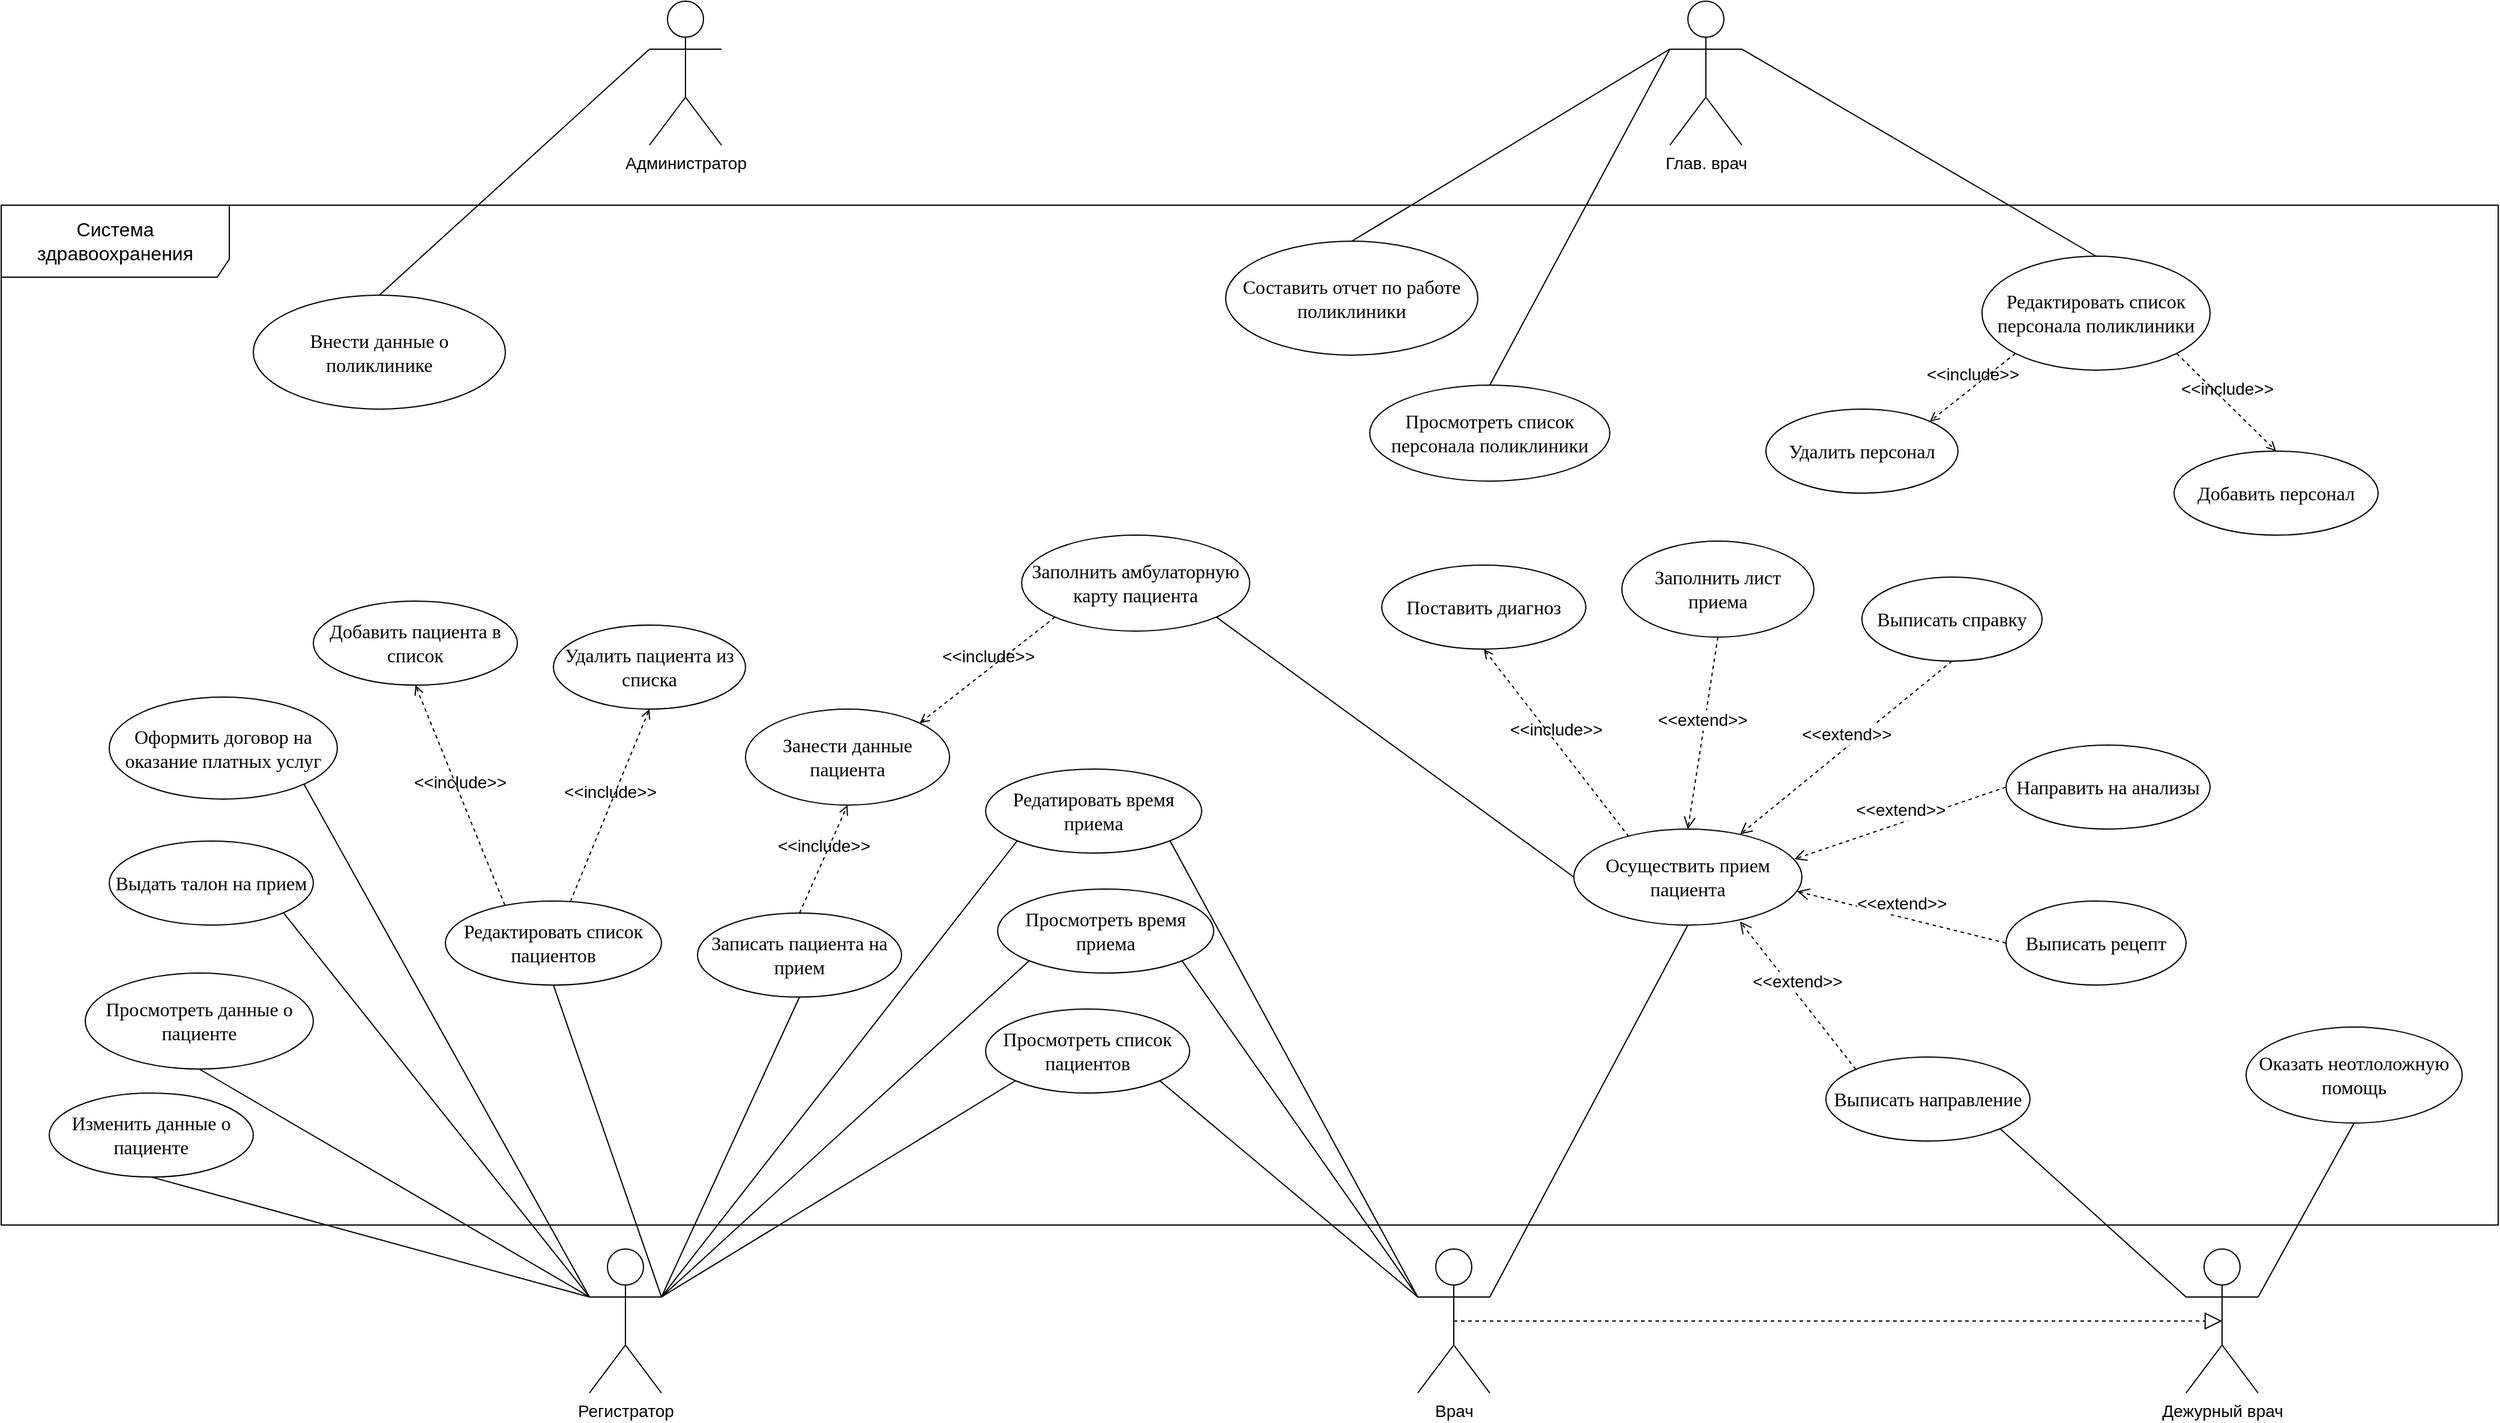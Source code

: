 <mxfile version="20.5.3" type="device"><diagram id="fCISR70hszBS3rhLXuJy" name="Страница 1"><mxGraphModel dx="1038" dy="571" grid="1" gridSize="10" guides="1" tooltips="1" connect="1" arrows="1" fold="1" page="1" pageScale="1" pageWidth="3300" pageHeight="2339" math="0" shadow="0"><root><mxCell id="0"/><mxCell id="1" parent="0"/><mxCell id="QVI2szABKNfoJYc9uH2q-1" value="&lt;font style=&quot;font-size: 16px;&quot;&gt;Система здравоохранения&lt;/font&gt;" style="shape=umlFrame;whiteSpace=wrap;html=1;width=190;height=60;" parent="1" vertex="1"><mxGeometry x="360" y="650" width="2080" height="850" as="geometry"/></mxCell><mxCell id="QVI2szABKNfoJYc9uH2q-2" value="&lt;font style=&quot;font-size: 14px;&quot;&gt;Врач&lt;/font&gt;" style="shape=umlActor;verticalLabelPosition=bottom;verticalAlign=top;html=1;" parent="1" vertex="1"><mxGeometry x="1540" y="1520" width="60" height="120" as="geometry"/></mxCell><mxCell id="QVI2szABKNfoJYc9uH2q-4" value="&lt;font style=&quot;font-size: 14px;&quot;&gt;Регистратор&lt;/font&gt;" style="shape=umlActor;verticalLabelPosition=bottom;verticalAlign=top;html=1;" parent="1" vertex="1"><mxGeometry x="850" y="1520" width="60" height="120" as="geometry"/></mxCell><mxCell id="QVI2szABKNfoJYc9uH2q-5" value="&lt;font style=&quot;font-size: 16px;&quot; face=&quot;Times New Roman&quot;&gt;Заполнить лист приема&lt;/font&gt;" style="ellipse;whiteSpace=wrap;html=1;" parent="1" vertex="1"><mxGeometry x="1710" y="930" width="160" height="80" as="geometry"/></mxCell><mxCell id="QVI2szABKNfoJYc9uH2q-6" value="&lt;p&gt;&lt;font style=&quot;font-size: 16px;&quot; face=&quot;Times New Roman&quot;&gt;Выписать рецепт&lt;/font&gt;&lt;/p&gt;" style="ellipse;whiteSpace=wrap;html=1;" parent="1" vertex="1"><mxGeometry x="2030" y="1230" width="150" height="70" as="geometry"/></mxCell><mxCell id="bnjHtHv3XfLoCZb_FFkA-1" value="&lt;font style=&quot;font-size: 16px;&quot; face=&quot;Times New Roman&quot;&gt;Выписать справку&lt;/font&gt;" style="ellipse;whiteSpace=wrap;html=1;" parent="1" vertex="1"><mxGeometry x="1910" y="960" width="150" height="70" as="geometry"/></mxCell><mxCell id="bnjHtHv3XfLoCZb_FFkA-2" value="&lt;font face=&quot;Times New Roman&quot; style=&quot;font-size: 16px;&quot;&gt;Заполнить амбулаторную карту пациента&lt;/font&gt;" style="ellipse;whiteSpace=wrap;html=1;" parent="1" vertex="1"><mxGeometry x="1210" y="925" width="190" height="80" as="geometry"/></mxCell><mxCell id="bnjHtHv3XfLoCZb_FFkA-6" value="" style="endArrow=none;html=1;rounded=0;entryX=1;entryY=1;entryDx=0;entryDy=0;exitX=0;exitY=0.5;exitDx=0;exitDy=0;" parent="1" source="bnjHtHv3XfLoCZb_FFkA-47" target="bnjHtHv3XfLoCZb_FFkA-2" edge="1"><mxGeometry width="50" height="50" relative="1" as="geometry"><mxPoint x="1310" y="1430" as="sourcePoint"/><mxPoint x="1360" y="1380" as="targetPoint"/></mxGeometry></mxCell><mxCell id="bnjHtHv3XfLoCZb_FFkA-7" value="&lt;font face=&quot;Times New Roman&quot; style=&quot;font-size: 16px;&quot;&gt;Записать пациента на прием&lt;/font&gt;" style="ellipse;whiteSpace=wrap;html=1;" parent="1" vertex="1"><mxGeometry x="940" y="1240" width="170" height="70" as="geometry"/></mxCell><mxCell id="bnjHtHv3XfLoCZb_FFkA-8" value="" style="endArrow=none;html=1;rounded=0;exitX=0.5;exitY=1;exitDx=0;exitDy=0;entryX=1;entryY=0.333;entryDx=0;entryDy=0;entryPerimeter=0;" parent="1" source="bnjHtHv3XfLoCZb_FFkA-7" target="QVI2szABKNfoJYc9uH2q-4" edge="1"><mxGeometry width="50" height="50" relative="1" as="geometry"><mxPoint x="1080" y="1380" as="sourcePoint"/><mxPoint x="1130" y="1330" as="targetPoint"/></mxGeometry></mxCell><mxCell id="bnjHtHv3XfLoCZb_FFkA-9" value="&lt;font face=&quot;Times New Roman&quot; style=&quot;font-size: 16px;&quot;&gt;Занести данные пациента&lt;/font&gt;" style="ellipse;whiteSpace=wrap;html=1;" parent="1" vertex="1"><mxGeometry x="980" y="1070" width="170" height="80" as="geometry"/></mxCell><mxCell id="bnjHtHv3XfLoCZb_FFkA-10" value="&lt;font style=&quot;font-size: 14px;&quot;&gt;&amp;lt;&amp;lt;include&amp;gt;&amp;gt;&lt;/font&gt;" style="html=1;verticalAlign=bottom;labelBackgroundColor=none;endArrow=open;endFill=0;dashed=1;rounded=0;exitX=0.5;exitY=0;exitDx=0;exitDy=0;entryX=0.5;entryY=1;entryDx=0;entryDy=0;" parent="1" source="bnjHtHv3XfLoCZb_FFkA-7" target="bnjHtHv3XfLoCZb_FFkA-9" edge="1"><mxGeometry width="160" relative="1" as="geometry"><mxPoint x="1030" y="1230" as="sourcePoint"/><mxPoint x="1190" y="1230" as="targetPoint"/></mxGeometry></mxCell><mxCell id="bnjHtHv3XfLoCZb_FFkA-11" value="&lt;font style=&quot;font-size: 14px;&quot;&gt;&amp;lt;&amp;lt;include&amp;gt;&amp;gt;&lt;/font&gt;" style="html=1;verticalAlign=bottom;labelBackgroundColor=none;endArrow=open;endFill=0;dashed=1;rounded=0;exitX=0;exitY=1;exitDx=0;exitDy=0;entryX=1;entryY=0;entryDx=0;entryDy=0;" parent="1" source="bnjHtHv3XfLoCZb_FFkA-2" target="bnjHtHv3XfLoCZb_FFkA-9" edge="1"><mxGeometry width="160" relative="1" as="geometry"><mxPoint x="895" y="1370" as="sourcePoint"/><mxPoint x="954.896" y="1198.284" as="targetPoint"/></mxGeometry></mxCell><mxCell id="bnjHtHv3XfLoCZb_FFkA-12" value="&lt;font style=&quot;font-size: 16px;&quot; face=&quot;Times New Roman&quot;&gt;Изменить данные о пациенте&lt;/font&gt;" style="ellipse;whiteSpace=wrap;html=1;fontSize=14;" parent="1" vertex="1"><mxGeometry x="400" y="1390" width="170" height="70" as="geometry"/></mxCell><mxCell id="bnjHtHv3XfLoCZb_FFkA-13" value="&lt;font style=&quot;font-size: 16px;&quot; face=&quot;Times New Roman&quot;&gt;Просмотреть данные о пациенте&lt;/font&gt;" style="ellipse;whiteSpace=wrap;html=1;fontSize=14;" parent="1" vertex="1"><mxGeometry x="430" y="1290" width="190" height="80" as="geometry"/></mxCell><mxCell id="bnjHtHv3XfLoCZb_FFkA-14" value="" style="endArrow=none;html=1;rounded=0;fontSize=14;entryX=0.5;entryY=1;entryDx=0;entryDy=0;exitX=0;exitY=0.333;exitDx=0;exitDy=0;exitPerimeter=0;" parent="1" source="QVI2szABKNfoJYc9uH2q-4" target="bnjHtHv3XfLoCZb_FFkA-12" edge="1"><mxGeometry width="50" height="50" relative="1" as="geometry"><mxPoint x="990" y="1510" as="sourcePoint"/><mxPoint x="1040" y="1460" as="targetPoint"/></mxGeometry></mxCell><mxCell id="bnjHtHv3XfLoCZb_FFkA-15" value="" style="endArrow=none;html=1;rounded=0;fontSize=14;exitX=0.5;exitY=1;exitDx=0;exitDy=0;entryX=0;entryY=0.333;entryDx=0;entryDy=0;entryPerimeter=0;" parent="1" source="bnjHtHv3XfLoCZb_FFkA-13" target="QVI2szABKNfoJYc9uH2q-4" edge="1"><mxGeometry width="50" height="50" relative="1" as="geometry"><mxPoint x="990" y="1390" as="sourcePoint"/><mxPoint x="1040" y="1340" as="targetPoint"/></mxGeometry></mxCell><mxCell id="bnjHtHv3XfLoCZb_FFkA-16" value="&lt;font style=&quot;font-size: 16px;&quot; face=&quot;Times New Roman&quot;&gt;Выдать талон на прием&lt;/font&gt;" style="ellipse;whiteSpace=wrap;html=1;fontSize=14;" parent="1" vertex="1"><mxGeometry x="450" y="1180" width="170" height="70" as="geometry"/></mxCell><mxCell id="bnjHtHv3XfLoCZb_FFkA-17" value="" style="endArrow=none;html=1;rounded=0;fontSize=14;entryX=1;entryY=1;entryDx=0;entryDy=0;exitX=0;exitY=0.333;exitDx=0;exitDy=0;exitPerimeter=0;" parent="1" source="QVI2szABKNfoJYc9uH2q-4" target="bnjHtHv3XfLoCZb_FFkA-16" edge="1"><mxGeometry width="50" height="50" relative="1" as="geometry"><mxPoint x="1160" y="1500" as="sourcePoint"/><mxPoint x="1210" y="1450" as="targetPoint"/></mxGeometry></mxCell><mxCell id="bnjHtHv3XfLoCZb_FFkA-18" value="&lt;font style=&quot;font-size: 14px;&quot;&gt;Глав. врач&lt;/font&gt;" style="shape=umlActor;verticalLabelPosition=bottom;verticalAlign=top;html=1;" parent="1" vertex="1"><mxGeometry x="1750" y="480" width="60" height="120" as="geometry"/></mxCell><mxCell id="bnjHtHv3XfLoCZb_FFkA-19" value="&lt;font style=&quot;font-size: 16px;&quot; face=&quot;Times New Roman&quot;&gt;Просмотреть список пациентов&lt;/font&gt;" style="ellipse;whiteSpace=wrap;html=1;fontSize=14;" parent="1" vertex="1"><mxGeometry x="1180" y="1320" width="170" height="70" as="geometry"/></mxCell><mxCell id="bnjHtHv3XfLoCZb_FFkA-20" value="" style="endArrow=none;html=1;rounded=0;fontSize=14;entryX=0;entryY=1;entryDx=0;entryDy=0;exitX=1;exitY=0.333;exitDx=0;exitDy=0;exitPerimeter=0;" parent="1" source="QVI2szABKNfoJYc9uH2q-4" target="bnjHtHv3XfLoCZb_FFkA-19" edge="1"><mxGeometry width="50" height="50" relative="1" as="geometry"><mxPoint x="920" y="1340" as="sourcePoint"/><mxPoint x="970" y="1290" as="targetPoint"/></mxGeometry></mxCell><mxCell id="bnjHtHv3XfLoCZb_FFkA-22" value="&lt;font style=&quot;font-size: 16px;&quot; face=&quot;Times New Roman&quot;&gt;Редактировать список пациентов&lt;/font&gt;" style="ellipse;whiteSpace=wrap;html=1;fontSize=14;" parent="1" vertex="1"><mxGeometry x="730" y="1230" width="180" height="70" as="geometry"/></mxCell><mxCell id="bnjHtHv3XfLoCZb_FFkA-24" value="" style="endArrow=none;html=1;rounded=0;fontSize=14;entryX=0.5;entryY=1;entryDx=0;entryDy=0;exitX=1;exitY=0.333;exitDx=0;exitDy=0;exitPerimeter=0;" parent="1" source="QVI2szABKNfoJYc9uH2q-4" target="bnjHtHv3XfLoCZb_FFkA-22" edge="1"><mxGeometry width="50" height="50" relative="1" as="geometry"><mxPoint x="1330" y="1190" as="sourcePoint"/><mxPoint x="1380" y="1140" as="targetPoint"/></mxGeometry></mxCell><mxCell id="bnjHtHv3XfLoCZb_FFkA-25" value="&lt;font style=&quot;font-size: 16px;&quot; face=&quot;Times New Roman&quot;&gt;Добавить пациента в список&lt;/font&gt;" style="ellipse;whiteSpace=wrap;html=1;fontSize=14;" parent="1" vertex="1"><mxGeometry x="620" y="980" width="170" height="70" as="geometry"/></mxCell><mxCell id="bnjHtHv3XfLoCZb_FFkA-26" value="&lt;font style=&quot;font-size: 16px;&quot; face=&quot;Times New Roman&quot;&gt;Удалить пациента из списка&lt;/font&gt;" style="ellipse;whiteSpace=wrap;html=1;fontSize=14;" parent="1" vertex="1"><mxGeometry x="820" y="1000" width="160" height="70" as="geometry"/></mxCell><mxCell id="bnjHtHv3XfLoCZb_FFkA-27" value="&lt;font style=&quot;font-size: 14px;&quot;&gt;&amp;lt;&amp;lt;include&amp;gt;&amp;gt;&lt;/font&gt;" style="html=1;verticalAlign=bottom;labelBackgroundColor=none;endArrow=open;endFill=0;dashed=1;rounded=0;exitX=0.275;exitY=0.048;exitDx=0;exitDy=0;entryX=0.5;entryY=1;entryDx=0;entryDy=0;exitPerimeter=0;" parent="1" source="bnjHtHv3XfLoCZb_FFkA-22" target="bnjHtHv3XfLoCZb_FFkA-25" edge="1"><mxGeometry width="160" relative="1" as="geometry"><mxPoint x="1020" y="1110.0" as="sourcePoint"/><mxPoint x="920" y="1000" as="targetPoint"/></mxGeometry></mxCell><mxCell id="bnjHtHv3XfLoCZb_FFkA-28" value="&lt;font style=&quot;font-size: 14px;&quot;&gt;&amp;lt;&amp;lt;include&amp;gt;&amp;gt;&lt;/font&gt;" style="html=1;verticalAlign=bottom;labelBackgroundColor=none;endArrow=open;endFill=0;dashed=1;rounded=0;entryX=0.5;entryY=1;entryDx=0;entryDy=0;" parent="1" source="bnjHtHv3XfLoCZb_FFkA-22" target="bnjHtHv3XfLoCZb_FFkA-26" edge="1"><mxGeometry width="160" relative="1" as="geometry"><mxPoint x="1160" y="1120.0" as="sourcePoint"/><mxPoint x="1060" y="1010" as="targetPoint"/></mxGeometry></mxCell><mxCell id="bnjHtHv3XfLoCZb_FFkA-29" value="&lt;font style=&quot;font-size: 14px;&quot;&gt;Дежурный врач&lt;/font&gt;" style="shape=umlActor;verticalLabelPosition=bottom;verticalAlign=top;html=1;" parent="1" vertex="1"><mxGeometry x="2180" y="1520" width="60" height="120" as="geometry"/></mxCell><mxCell id="bnjHtHv3XfLoCZb_FFkA-30" value="" style="endArrow=block;dashed=1;endFill=0;endSize=12;html=1;rounded=0;fontSize=14;exitX=0.5;exitY=0.5;exitDx=0;exitDy=0;exitPerimeter=0;entryX=0.5;entryY=0.5;entryDx=0;entryDy=0;entryPerimeter=0;" parent="1" source="QVI2szABKNfoJYc9uH2q-2" target="bnjHtHv3XfLoCZb_FFkA-29" edge="1"><mxGeometry width="160" relative="1" as="geometry"><mxPoint x="2140" y="1630" as="sourcePoint"/><mxPoint x="2300" y="1630" as="targetPoint"/></mxGeometry></mxCell><mxCell id="bnjHtHv3XfLoCZb_FFkA-31" value="" style="endArrow=none;html=1;rounded=0;fontSize=14;entryX=0;entryY=0.333;entryDx=0;entryDy=0;entryPerimeter=0;exitX=1;exitY=1;exitDx=0;exitDy=0;" parent="1" source="bnjHtHv3XfLoCZb_FFkA-19" target="QVI2szABKNfoJYc9uH2q-2" edge="1"><mxGeometry width="50" height="50" relative="1" as="geometry"><mxPoint x="1514.956" y="1429.809" as="sourcePoint"/><mxPoint x="1710" y="1570" as="targetPoint"/></mxGeometry></mxCell><mxCell id="bnjHtHv3XfLoCZb_FFkA-33" value="&lt;font style=&quot;font-size: 16px;&quot; face=&quot;Times New Roman&quot;&gt;Просмотреть время приема&lt;/font&gt;" style="ellipse;whiteSpace=wrap;html=1;fontSize=14;" parent="1" vertex="1"><mxGeometry x="1190" y="1220" width="180" height="70" as="geometry"/></mxCell><mxCell id="bnjHtHv3XfLoCZb_FFkA-34" value="" style="endArrow=none;html=1;rounded=0;fontSize=14;entryX=1;entryY=1;entryDx=0;entryDy=0;exitX=0;exitY=0.333;exitDx=0;exitDy=0;exitPerimeter=0;" parent="1" source="QVI2szABKNfoJYc9uH2q-2" target="bnjHtHv3XfLoCZb_FFkA-33" edge="1"><mxGeometry width="50" height="50" relative="1" as="geometry"><mxPoint x="1750" y="1430" as="sourcePoint"/><mxPoint x="1523.786" y="1319.692" as="targetPoint"/></mxGeometry></mxCell><mxCell id="bnjHtHv3XfLoCZb_FFkA-35" value="" style="endArrow=none;html=1;rounded=0;fontSize=14;entryX=0;entryY=1;entryDx=0;entryDy=0;exitX=1;exitY=0.333;exitDx=0;exitDy=0;exitPerimeter=0;" parent="1" source="QVI2szABKNfoJYc9uH2q-4" target="bnjHtHv3XfLoCZb_FFkA-33" edge="1"><mxGeometry width="50" height="50" relative="1" as="geometry"><mxPoint x="1020" y="1570" as="sourcePoint"/><mxPoint x="1470" y="1340" as="targetPoint"/></mxGeometry></mxCell><mxCell id="bnjHtHv3XfLoCZb_FFkA-36" value="" style="endArrow=none;html=1;rounded=0;fontSize=14;entryX=0;entryY=0.333;entryDx=0;entryDy=0;entryPerimeter=0;exitX=1;exitY=1;exitDx=0;exitDy=0;" parent="1" source="bnjHtHv3XfLoCZb_FFkA-37" target="QVI2szABKNfoJYc9uH2q-2" edge="1"><mxGeometry width="50" height="50" relative="1" as="geometry"><mxPoint x="1700" y="1390" as="sourcePoint"/><mxPoint x="1750" y="1340" as="targetPoint"/></mxGeometry></mxCell><mxCell id="bnjHtHv3XfLoCZb_FFkA-37" value="&lt;font style=&quot;font-size: 16px;&quot; face=&quot;Times New Roman&quot;&gt;Редатировать время приема&lt;/font&gt;" style="ellipse;whiteSpace=wrap;html=1;fontSize=14;" parent="1" vertex="1"><mxGeometry x="1180" y="1120" width="180" height="70" as="geometry"/></mxCell><mxCell id="bnjHtHv3XfLoCZb_FFkA-38" value="" style="endArrow=none;html=1;rounded=0;fontSize=14;entryX=0;entryY=1;entryDx=0;entryDy=0;exitX=1;exitY=0.333;exitDx=0;exitDy=0;exitPerimeter=0;" parent="1" source="QVI2szABKNfoJYc9uH2q-4" target="bnjHtHv3XfLoCZb_FFkA-37" edge="1"><mxGeometry width="50" height="50" relative="1" as="geometry"><mxPoint x="1340" y="1360" as="sourcePoint"/><mxPoint x="1390" y="1320" as="targetPoint"/></mxGeometry></mxCell><mxCell id="bnjHtHv3XfLoCZb_FFkA-39" value="&lt;font style=&quot;font-size: 16px;&quot; face=&quot;Times New Roman&quot;&gt;Оформить договор на оказание платных услуг&lt;/font&gt;" style="ellipse;whiteSpace=wrap;html=1;fontSize=14;" parent="1" vertex="1"><mxGeometry x="450" y="1060" width="190" height="85" as="geometry"/></mxCell><mxCell id="bnjHtHv3XfLoCZb_FFkA-40" value="" style="endArrow=none;html=1;rounded=0;fontSize=14;entryX=1;entryY=1;entryDx=0;entryDy=0;exitX=0;exitY=0.333;exitDx=0;exitDy=0;exitPerimeter=0;" parent="1" source="QVI2szABKNfoJYc9uH2q-4" target="bnjHtHv3XfLoCZb_FFkA-39" edge="1"><mxGeometry width="50" height="50" relative="1" as="geometry"><mxPoint x="1000" y="1410" as="sourcePoint"/><mxPoint x="1050" y="1360" as="targetPoint"/></mxGeometry></mxCell><mxCell id="bnjHtHv3XfLoCZb_FFkA-41" value="&lt;font style=&quot;font-size: 16px;&quot; face=&quot;Times New Roman&quot;&gt;Оказать неотлоложную помощь&lt;/font&gt;" style="ellipse;whiteSpace=wrap;html=1;fontSize=14;" parent="1" vertex="1"><mxGeometry x="2230" y="1335" width="180" height="80" as="geometry"/></mxCell><mxCell id="bnjHtHv3XfLoCZb_FFkA-42" value="" style="endArrow=none;html=1;rounded=0;fontSize=14;entryX=0.5;entryY=1;entryDx=0;entryDy=0;exitX=1;exitY=0.333;exitDx=0;exitDy=0;exitPerimeter=0;" parent="1" source="bnjHtHv3XfLoCZb_FFkA-29" target="bnjHtHv3XfLoCZb_FFkA-41" edge="1"><mxGeometry width="50" height="50" relative="1" as="geometry"><mxPoint x="2400" y="1330" as="sourcePoint"/><mxPoint x="2450" y="1280" as="targetPoint"/></mxGeometry></mxCell><mxCell id="bnjHtHv3XfLoCZb_FFkA-43" value="&lt;font face=&quot;Times New Roman&quot; style=&quot;font-size: 16px;&quot;&gt;Выписать направление&lt;/font&gt;" style="ellipse;whiteSpace=wrap;html=1;fontSize=14;" parent="1" vertex="1"><mxGeometry x="1880" y="1360" width="170" height="70" as="geometry"/></mxCell><mxCell id="bnjHtHv3XfLoCZb_FFkA-45" value="" style="endArrow=none;html=1;rounded=0;fontSize=14;entryX=1;entryY=1;entryDx=0;entryDy=0;exitX=0;exitY=0.333;exitDx=0;exitDy=0;exitPerimeter=0;" parent="1" source="bnjHtHv3XfLoCZb_FFkA-29" target="bnjHtHv3XfLoCZb_FFkA-43" edge="1"><mxGeometry width="50" height="50" relative="1" as="geometry"><mxPoint x="2010" y="1290" as="sourcePoint"/><mxPoint x="2245" y="1385" as="targetPoint"/></mxGeometry></mxCell><mxCell id="bnjHtHv3XfLoCZb_FFkA-47" value="&lt;font style=&quot;font-size: 16px;&quot; face=&quot;Times New Roman&quot;&gt;Осуществить прием пациента&lt;/font&gt;" style="ellipse;whiteSpace=wrap;html=1;fontSize=14;" parent="1" vertex="1"><mxGeometry x="1670" y="1170" width="190" height="80" as="geometry"/></mxCell><mxCell id="bnjHtHv3XfLoCZb_FFkA-48" value="" style="endArrow=none;html=1;rounded=0;fontSize=14;entryX=0.5;entryY=1;entryDx=0;entryDy=0;exitX=1;exitY=0.333;exitDx=0;exitDy=0;exitPerimeter=0;" parent="1" source="QVI2szABKNfoJYc9uH2q-2" target="bnjHtHv3XfLoCZb_FFkA-47" edge="1"><mxGeometry width="50" height="50" relative="1" as="geometry"><mxPoint x="1840" y="1420" as="sourcePoint"/><mxPoint x="1890" y="1370" as="targetPoint"/></mxGeometry></mxCell><mxCell id="bnjHtHv3XfLoCZb_FFkA-49" value="&lt;p&gt;&lt;font style=&quot;font-size: 16px;&quot; face=&quot;Times New Roman&quot;&gt;Направить на анализы&lt;/font&gt;&lt;/p&gt;" style="ellipse;whiteSpace=wrap;html=1;fontSize=14;" parent="1" vertex="1"><mxGeometry x="2030" y="1100" width="170" height="70" as="geometry"/></mxCell><mxCell id="bnjHtHv3XfLoCZb_FFkA-50" value="&lt;font style=&quot;font-size: 16px;&quot; face=&quot;Times New Roman&quot;&gt;Поставить диагноз&lt;/font&gt;" style="ellipse;whiteSpace=wrap;html=1;fontSize=14;" parent="1" vertex="1"><mxGeometry x="1510" y="950" width="170" height="70" as="geometry"/></mxCell><mxCell id="bnjHtHv3XfLoCZb_FFkA-51" value="&lt;font style=&quot;font-size: 14px;&quot;&gt;&amp;lt;&amp;lt;include&amp;gt;&amp;gt;&lt;/font&gt;" style="html=1;verticalAlign=bottom;labelBackgroundColor=none;endArrow=open;endFill=0;dashed=1;rounded=0;exitX=0.241;exitY=0.079;exitDx=0;exitDy=0;entryX=0.5;entryY=1;entryDx=0;entryDy=0;exitPerimeter=0;" parent="1" source="bnjHtHv3XfLoCZb_FFkA-47" target="bnjHtHv3XfLoCZb_FFkA-50" edge="1"><mxGeometry width="160" relative="1" as="geometry"><mxPoint x="1859.34" y="1189.997" as="sourcePoint"/><mxPoint x="1749.997" y="1253.643" as="targetPoint"/></mxGeometry></mxCell><mxCell id="bnjHtHv3XfLoCZb_FFkA-52" value="&amp;lt;&amp;lt;extend&amp;gt;&amp;gt;" style="html=1;verticalAlign=bottom;endArrow=open;dashed=1;endSize=8;rounded=0;fontSize=14;exitX=0;exitY=0.5;exitDx=0;exitDy=0;entryX=0.979;entryY=0.649;entryDx=0;entryDy=0;entryPerimeter=0;" parent="1" source="QVI2szABKNfoJYc9uH2q-6" target="bnjHtHv3XfLoCZb_FFkA-47" edge="1"><mxGeometry relative="1" as="geometry"><mxPoint x="1940" y="1140" as="sourcePoint"/><mxPoint x="1860" y="1140" as="targetPoint"/></mxGeometry></mxCell><mxCell id="bnjHtHv3XfLoCZb_FFkA-53" value="&amp;lt;&amp;lt;extend&amp;gt;&amp;gt;" style="html=1;verticalAlign=bottom;endArrow=open;dashed=1;endSize=8;rounded=0;fontSize=14;exitX=0;exitY=0;exitDx=0;exitDy=0;entryX=0.728;entryY=0.962;entryDx=0;entryDy=0;entryPerimeter=0;" parent="1" source="bnjHtHv3XfLoCZb_FFkA-43" target="bnjHtHv3XfLoCZb_FFkA-47" edge="1"><mxGeometry relative="1" as="geometry"><mxPoint x="2060.001" y="1111.024" as="sourcePoint"/><mxPoint x="1951.781" y="1018.976" as="targetPoint"/></mxGeometry></mxCell><mxCell id="bnjHtHv3XfLoCZb_FFkA-54" value="&amp;lt;&amp;lt;extend&amp;gt;&amp;gt;" style="html=1;verticalAlign=bottom;endArrow=open;dashed=1;endSize=8;rounded=0;fontSize=14;exitX=0.5;exitY=1;exitDx=0;exitDy=0;entryX=0.5;entryY=0;entryDx=0;entryDy=0;" parent="1" source="QVI2szABKNfoJYc9uH2q-5" target="bnjHtHv3XfLoCZb_FFkA-47" edge="1"><mxGeometry relative="1" as="geometry"><mxPoint x="2108.221" y="1100.004" as="sourcePoint"/><mxPoint x="2000.001" y="1007.956" as="targetPoint"/></mxGeometry></mxCell><mxCell id="bnjHtHv3XfLoCZb_FFkA-55" value="&amp;lt;&amp;lt;extend&amp;gt;&amp;gt;" style="html=1;verticalAlign=bottom;endArrow=open;dashed=1;endSize=8;rounded=0;fontSize=14;exitX=0.5;exitY=1;exitDx=0;exitDy=0;" parent="1" source="bnjHtHv3XfLoCZb_FFkA-1" target="bnjHtHv3XfLoCZb_FFkA-47" edge="1"><mxGeometry relative="1" as="geometry"><mxPoint x="2200.001" y="1162.044" as="sourcePoint"/><mxPoint x="2091.781" y="1069.996" as="targetPoint"/></mxGeometry></mxCell><mxCell id="bnjHtHv3XfLoCZb_FFkA-56" value="&amp;lt;&amp;lt;extend&amp;gt;&amp;gt;" style="html=1;verticalAlign=bottom;endArrow=open;dashed=1;endSize=8;rounded=0;fontSize=14;exitX=0;exitY=0.5;exitDx=0;exitDy=0;entryX=0.967;entryY=0.313;entryDx=0;entryDy=0;entryPerimeter=0;" parent="1" source="bnjHtHv3XfLoCZb_FFkA-49" target="bnjHtHv3XfLoCZb_FFkA-47" edge="1"><mxGeometry relative="1" as="geometry"><mxPoint x="2168.221" y="1322.044" as="sourcePoint"/><mxPoint x="2060.001" y="1229.996" as="targetPoint"/></mxGeometry></mxCell><mxCell id="bnjHtHv3XfLoCZb_FFkA-57" value="&lt;font style=&quot;font-size: 16px;&quot; face=&quot;Times New Roman&quot;&gt;Составить отчет по работе поликлиники&lt;/font&gt;" style="ellipse;whiteSpace=wrap;html=1;fontSize=14;" parent="1" vertex="1"><mxGeometry x="1380" y="680" width="210" height="95" as="geometry"/></mxCell><mxCell id="bnjHtHv3XfLoCZb_FFkA-58" value="" style="endArrow=none;html=1;rounded=0;fontSize=14;exitX=0.5;exitY=0;exitDx=0;exitDy=0;entryX=0;entryY=0.333;entryDx=0;entryDy=0;entryPerimeter=0;" parent="1" source="bnjHtHv3XfLoCZb_FFkA-57" target="bnjHtHv3XfLoCZb_FFkA-18" edge="1"><mxGeometry width="50" height="50" relative="1" as="geometry"><mxPoint x="1780" y="840" as="sourcePoint"/><mxPoint x="2320" y="530" as="targetPoint"/></mxGeometry></mxCell><mxCell id="bnjHtHv3XfLoCZb_FFkA-60" value="&lt;font face=&quot;Times New Roman&quot; style=&quot;font-size: 16px;&quot;&gt;Просмотреть список персонала поликлиники&lt;/font&gt;" style="ellipse;whiteSpace=wrap;html=1;fontSize=14;" parent="1" vertex="1"><mxGeometry x="1500" y="800" width="200" height="80" as="geometry"/></mxCell><mxCell id="bnjHtHv3XfLoCZb_FFkA-61" value="" style="endArrow=none;html=1;rounded=0;fontSize=14;exitX=0.5;exitY=0;exitDx=0;exitDy=0;entryX=0;entryY=0.333;entryDx=0;entryDy=0;entryPerimeter=0;" parent="1" source="bnjHtHv3XfLoCZb_FFkA-60" target="bnjHtHv3XfLoCZb_FFkA-18" edge="1"><mxGeometry width="50" height="50" relative="1" as="geometry"><mxPoint x="1700" y="810" as="sourcePoint"/><mxPoint x="2250" y="530" as="targetPoint"/></mxGeometry></mxCell><mxCell id="bnjHtHv3XfLoCZb_FFkA-66" value="&lt;font style=&quot;font-size: 16px;&quot; face=&quot;Times New Roman&quot;&gt;Редактировать список персонала поликлиники&lt;/font&gt;" style="ellipse;whiteSpace=wrap;html=1;fontSize=14;" parent="1" vertex="1"><mxGeometry x="2010" y="692.5" width="190" height="95" as="geometry"/></mxCell><mxCell id="bnjHtHv3XfLoCZb_FFkA-67" value="" style="endArrow=none;html=1;rounded=0;fontSize=14;entryX=1;entryY=0.333;entryDx=0;entryDy=0;entryPerimeter=0;exitX=0.5;exitY=0;exitDx=0;exitDy=0;" parent="1" source="bnjHtHv3XfLoCZb_FFkA-66" target="bnjHtHv3XfLoCZb_FFkA-18" edge="1"><mxGeometry width="50" height="50" relative="1" as="geometry"><mxPoint x="1860" y="790" as="sourcePoint"/><mxPoint x="1910" y="740" as="targetPoint"/></mxGeometry></mxCell><mxCell id="bnjHtHv3XfLoCZb_FFkA-68" value="&lt;font style=&quot;font-size: 16px;&quot; face=&quot;Times New Roman&quot;&gt;Добавить персонал&lt;/font&gt;" style="ellipse;whiteSpace=wrap;html=1;fontSize=14;" parent="1" vertex="1"><mxGeometry x="2170" y="855" width="170" height="70" as="geometry"/></mxCell><mxCell id="bnjHtHv3XfLoCZb_FFkA-69" value="&lt;font style=&quot;font-size: 16px;&quot; face=&quot;Times New Roman&quot;&gt;Удалить персонал&lt;/font&gt;" style="ellipse;whiteSpace=wrap;html=1;fontSize=14;" parent="1" vertex="1"><mxGeometry x="1830" y="820" width="160" height="70" as="geometry"/></mxCell><mxCell id="bnjHtHv3XfLoCZb_FFkA-70" value="&lt;font style=&quot;font-size: 14px;&quot;&gt;&amp;lt;&amp;lt;include&amp;gt;&amp;gt;&lt;/font&gt;" style="html=1;verticalAlign=bottom;labelBackgroundColor=none;endArrow=open;endFill=0;dashed=1;rounded=0;exitX=1;exitY=1;exitDx=0;exitDy=0;entryX=0.5;entryY=0;entryDx=0;entryDy=0;" parent="1" source="bnjHtHv3XfLoCZb_FFkA-66" target="bnjHtHv3XfLoCZb_FFkA-68" edge="1"><mxGeometry width="160" relative="1" as="geometry"><mxPoint x="2650.79" y="986.32" as="sourcePoint"/><mxPoint x="2500" y="830.0" as="targetPoint"/></mxGeometry></mxCell><mxCell id="bnjHtHv3XfLoCZb_FFkA-71" value="&lt;font style=&quot;font-size: 14px;&quot;&gt;&amp;lt;&amp;lt;include&amp;gt;&amp;gt;&lt;/font&gt;" style="html=1;verticalAlign=bottom;labelBackgroundColor=none;endArrow=open;endFill=0;dashed=1;rounded=0;exitX=0;exitY=1;exitDx=0;exitDy=0;entryX=1;entryY=0;entryDx=0;entryDy=0;" parent="1" source="bnjHtHv3XfLoCZb_FFkA-66" target="bnjHtHv3XfLoCZb_FFkA-69" edge="1"><mxGeometry width="160" relative="1" as="geometry"><mxPoint x="2560.79" y="1080" as="sourcePoint"/><mxPoint x="2410" y="923.68" as="targetPoint"/></mxGeometry></mxCell><mxCell id="yjhrIMQkRfw6k5ydhMv8-2" value="&lt;span style=&quot;font-size: 14px;&quot;&gt;Администратор&lt;/span&gt;" style="shape=umlActor;verticalLabelPosition=bottom;verticalAlign=top;html=1;" parent="1" vertex="1"><mxGeometry x="900" y="480" width="60" height="120" as="geometry"/></mxCell><mxCell id="yjhrIMQkRfw6k5ydhMv8-3" value="&lt;font style=&quot;font-size: 16px;&quot; face=&quot;Times New Roman&quot;&gt;Внести данные о поликлинике&lt;/font&gt;" style="ellipse;whiteSpace=wrap;html=1;fontSize=14;" parent="1" vertex="1"><mxGeometry x="570" y="725" width="210" height="95" as="geometry"/></mxCell><mxCell id="yjhrIMQkRfw6k5ydhMv8-5" value="" style="endArrow=none;html=1;rounded=0;fontSize=14;entryX=0;entryY=0.333;entryDx=0;entryDy=0;entryPerimeter=0;exitX=0.5;exitY=0;exitDx=0;exitDy=0;" parent="1" source="yjhrIMQkRfw6k5ydhMv8-3" target="yjhrIMQkRfw6k5ydhMv8-2" edge="1"><mxGeometry width="50" height="50" relative="1" as="geometry"><mxPoint x="940" y="860" as="sourcePoint"/><mxPoint x="845" y="640" as="targetPoint"/></mxGeometry></mxCell></root></mxGraphModel></diagram></mxfile>